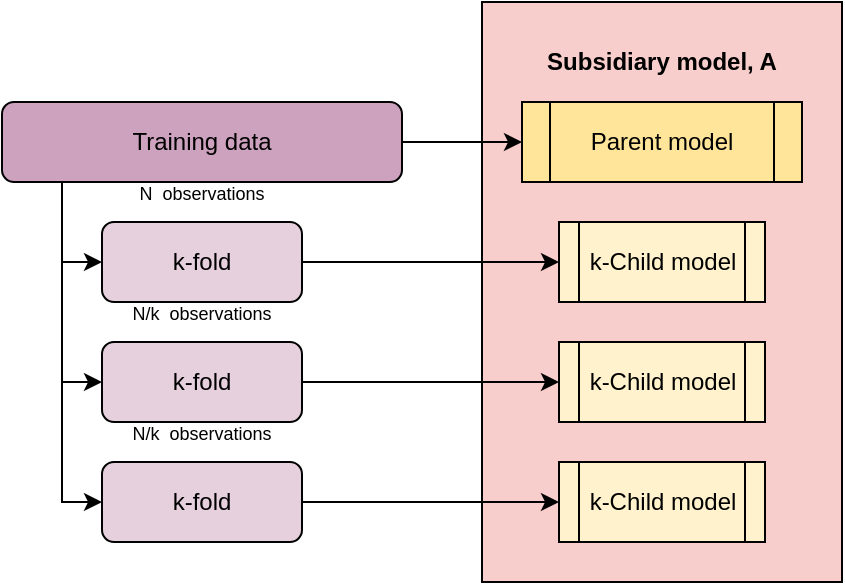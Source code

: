 <mxfile version="21.0.8" type="github">
  <diagram name="Page-1" id="D85wF481ZXQB_z5sUJnP">
    <mxGraphModel dx="825" dy="521" grid="1" gridSize="10" guides="1" tooltips="1" connect="1" arrows="1" fold="1" page="1" pageScale="1" pageWidth="827" pageHeight="1169" math="0" shadow="0">
      <root>
        <mxCell id="0" />
        <mxCell id="1" parent="0" />
        <mxCell id="V_LeIEPWwIYWCwFNi-4K-13" value="&lt;b&gt;Subsidiary model, A&lt;br&gt;&lt;/b&gt;&lt;div&gt;&lt;font size=&quot;3&quot;&gt;&lt;b&gt;&lt;br&gt;&lt;/b&gt;&lt;/font&gt;&lt;/div&gt;&lt;div&gt;&lt;font size=&quot;3&quot;&gt;&lt;b&gt;&lt;br&gt;&lt;/b&gt;&lt;/font&gt;&lt;/div&gt;&lt;div&gt;&lt;font size=&quot;3&quot;&gt;&lt;b&gt;&lt;br&gt;&lt;/b&gt;&lt;/font&gt;&lt;/div&gt;&lt;div&gt;&lt;font size=&quot;3&quot;&gt;&lt;b&gt;&lt;br&gt;&lt;/b&gt;&lt;/font&gt;&lt;/div&gt;&lt;div&gt;&lt;font size=&quot;3&quot;&gt;&lt;b&gt;&lt;br&gt;&lt;/b&gt;&lt;/font&gt;&lt;/div&gt;&lt;div&gt;&lt;font size=&quot;3&quot;&gt;&lt;b&gt;&lt;br&gt;&lt;/b&gt;&lt;/font&gt;&lt;/div&gt;&lt;div&gt;&lt;font size=&quot;3&quot;&gt;&lt;b&gt;&lt;br&gt;&lt;/b&gt;&lt;/font&gt;&lt;/div&gt;&lt;div&gt;&lt;font size=&quot;3&quot;&gt;&lt;b&gt;&lt;br&gt;&lt;/b&gt;&lt;/font&gt;&lt;/div&gt;&lt;div&gt;&lt;font size=&quot;3&quot;&gt;&lt;b&gt;&lt;br&gt;&lt;/b&gt;&lt;/font&gt;&lt;/div&gt;&lt;div&gt;&lt;font size=&quot;3&quot;&gt;&lt;b&gt;&lt;br&gt;&lt;/b&gt;&lt;/font&gt;&lt;/div&gt;&lt;div&gt;&lt;font size=&quot;3&quot;&gt;&lt;b&gt;&lt;br&gt;&lt;/b&gt;&lt;/font&gt;&lt;/div&gt;&lt;div&gt;&lt;font size=&quot;3&quot;&gt;&lt;b&gt;&lt;br&gt;&lt;/b&gt;&lt;/font&gt;&lt;/div&gt;" style="rounded=0;whiteSpace=wrap;html=1;fillColor=#F8CECC;" vertex="1" parent="1">
          <mxGeometry x="390" y="50" width="180" height="290" as="geometry" />
        </mxCell>
        <mxCell id="V_LeIEPWwIYWCwFNi-4K-14" value="Parent model" style="shape=process;whiteSpace=wrap;html=1;backgroundOutline=1;fillColor=#FFE599;" vertex="1" parent="1">
          <mxGeometry x="410" y="100" width="140" height="40" as="geometry" />
        </mxCell>
        <mxCell id="V_LeIEPWwIYWCwFNi-4K-15" value="k-Child model" style="shape=process;whiteSpace=wrap;html=1;backgroundOutline=1;fillColor=#FFF2CC;" vertex="1" parent="1">
          <mxGeometry x="428.5" y="160" width="103" height="40" as="geometry" />
        </mxCell>
        <mxCell id="V_LeIEPWwIYWCwFNi-4K-7" style="edgeStyle=orthogonalEdgeStyle;rounded=0;orthogonalLoop=1;jettySize=auto;html=1;" edge="1" parent="1" source="V_LeIEPWwIYWCwFNi-4K-1" target="V_LeIEPWwIYWCwFNi-4K-2">
          <mxGeometry relative="1" as="geometry">
            <Array as="points">
              <mxPoint x="180" y="180" />
            </Array>
          </mxGeometry>
        </mxCell>
        <mxCell id="V_LeIEPWwIYWCwFNi-4K-9" style="edgeStyle=orthogonalEdgeStyle;rounded=0;orthogonalLoop=1;jettySize=auto;html=1;" edge="1" parent="1" source="V_LeIEPWwIYWCwFNi-4K-1" target="V_LeIEPWwIYWCwFNi-4K-6">
          <mxGeometry relative="1" as="geometry">
            <Array as="points">
              <mxPoint x="180" y="300" />
            </Array>
          </mxGeometry>
        </mxCell>
        <mxCell id="V_LeIEPWwIYWCwFNi-4K-11" value="" style="edgeStyle=orthogonalEdgeStyle;rounded=0;orthogonalLoop=1;jettySize=auto;html=1;" edge="1" parent="1" source="V_LeIEPWwIYWCwFNi-4K-1" target="V_LeIEPWwIYWCwFNi-4K-5">
          <mxGeometry relative="1" as="geometry">
            <Array as="points">
              <mxPoint x="180" y="240" />
            </Array>
          </mxGeometry>
        </mxCell>
        <mxCell id="V_LeIEPWwIYWCwFNi-4K-19" value="" style="edgeStyle=orthogonalEdgeStyle;rounded=0;orthogonalLoop=1;jettySize=auto;html=1;" edge="1" parent="1" source="V_LeIEPWwIYWCwFNi-4K-1" target="V_LeIEPWwIYWCwFNi-4K-14">
          <mxGeometry relative="1" as="geometry" />
        </mxCell>
        <mxCell id="V_LeIEPWwIYWCwFNi-4K-1" value="Training data" style="rounded=1;whiteSpace=wrap;html=1;fillColor=#CDA2BE;" vertex="1" parent="1">
          <mxGeometry x="150" y="100" width="200" height="40" as="geometry" />
        </mxCell>
        <mxCell id="V_LeIEPWwIYWCwFNi-4K-20" value="" style="edgeStyle=orthogonalEdgeStyle;rounded=0;orthogonalLoop=1;jettySize=auto;html=1;entryX=0;entryY=0.5;entryDx=0;entryDy=0;" edge="1" parent="1" source="V_LeIEPWwIYWCwFNi-4K-2" target="V_LeIEPWwIYWCwFNi-4K-15">
          <mxGeometry relative="1" as="geometry" />
        </mxCell>
        <mxCell id="V_LeIEPWwIYWCwFNi-4K-2" value="k-fold" style="rounded=1;whiteSpace=wrap;html=1;fillColor=#E6D0DE;" vertex="1" parent="1">
          <mxGeometry x="200" y="160" width="100" height="40" as="geometry" />
        </mxCell>
        <mxCell id="V_LeIEPWwIYWCwFNi-4K-21" value="" style="edgeStyle=orthogonalEdgeStyle;rounded=0;orthogonalLoop=1;jettySize=auto;html=1;entryX=0;entryY=0.5;entryDx=0;entryDy=0;" edge="1" parent="1" source="V_LeIEPWwIYWCwFNi-4K-5" target="V_LeIEPWwIYWCwFNi-4K-30">
          <mxGeometry relative="1" as="geometry">
            <mxPoint x="437.0" y="240" as="targetPoint" />
          </mxGeometry>
        </mxCell>
        <mxCell id="V_LeIEPWwIYWCwFNi-4K-5" value="k-fold" style="rounded=1;whiteSpace=wrap;html=1;fillColor=#E6D0DE;" vertex="1" parent="1">
          <mxGeometry x="200" y="220" width="100" height="40" as="geometry" />
        </mxCell>
        <mxCell id="V_LeIEPWwIYWCwFNi-4K-22" style="edgeStyle=orthogonalEdgeStyle;rounded=0;orthogonalLoop=1;jettySize=auto;html=1;entryX=0;entryY=0.5;entryDx=0;entryDy=0;" edge="1" parent="1" source="V_LeIEPWwIYWCwFNi-4K-6" target="V_LeIEPWwIYWCwFNi-4K-31">
          <mxGeometry relative="1" as="geometry">
            <mxPoint x="430" y="300" as="targetPoint" />
          </mxGeometry>
        </mxCell>
        <mxCell id="V_LeIEPWwIYWCwFNi-4K-6" value="k-fold" style="rounded=1;whiteSpace=wrap;html=1;fillColor=#E6D0DE;" vertex="1" parent="1">
          <mxGeometry x="200" y="280" width="100" height="40" as="geometry" />
        </mxCell>
        <mxCell id="V_LeIEPWwIYWCwFNi-4K-25" value="&lt;font style=&quot;font-size: 9px;&quot;&gt;N&amp;nbsp; observations&lt;/font&gt;" style="text;html=1;strokeColor=none;fillColor=none;align=center;verticalAlign=middle;whiteSpace=wrap;rounded=0;" vertex="1" parent="1">
          <mxGeometry x="205" y="140" width="90" height="10" as="geometry" />
        </mxCell>
        <mxCell id="V_LeIEPWwIYWCwFNi-4K-26" value="&lt;font style=&quot;font-size: 9px;&quot;&gt;N/k&amp;nbsp; observations&lt;/font&gt;" style="text;html=1;strokeColor=none;fillColor=none;align=center;verticalAlign=middle;whiteSpace=wrap;rounded=0;" vertex="1" parent="1">
          <mxGeometry x="205" y="200" width="90" height="10" as="geometry" />
        </mxCell>
        <mxCell id="V_LeIEPWwIYWCwFNi-4K-27" value="&lt;font style=&quot;font-size: 9px;&quot;&gt;N/k&amp;nbsp; observations&lt;/font&gt;" style="text;html=1;strokeColor=none;fillColor=none;align=center;verticalAlign=middle;whiteSpace=wrap;rounded=0;" vertex="1" parent="1">
          <mxGeometry x="205" y="260" width="90" height="10" as="geometry" />
        </mxCell>
        <mxCell id="V_LeIEPWwIYWCwFNi-4K-30" value="k-Child model" style="shape=process;whiteSpace=wrap;html=1;backgroundOutline=1;fillColor=#FFF2CC;" vertex="1" parent="1">
          <mxGeometry x="428.5" y="220" width="103" height="40" as="geometry" />
        </mxCell>
        <mxCell id="V_LeIEPWwIYWCwFNi-4K-31" value="k-Child model" style="shape=process;whiteSpace=wrap;html=1;backgroundOutline=1;fillColor=#FFF2CC;" vertex="1" parent="1">
          <mxGeometry x="428.5" y="280" width="103" height="40" as="geometry" />
        </mxCell>
      </root>
    </mxGraphModel>
  </diagram>
</mxfile>
